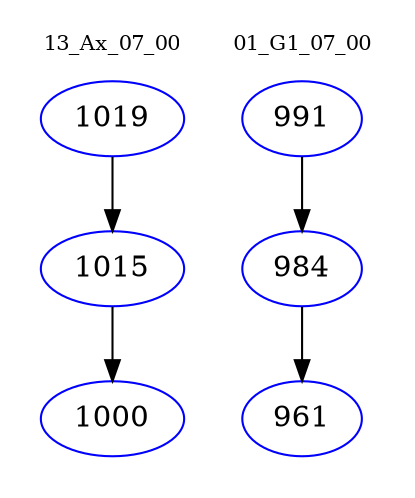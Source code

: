 digraph{
subgraph cluster_0 {
color = white
label = "13_Ax_07_00";
fontsize=10;
T0_1019 [label="1019", color="blue"]
T0_1019 -> T0_1015 [color="black"]
T0_1015 [label="1015", color="blue"]
T0_1015 -> T0_1000 [color="black"]
T0_1000 [label="1000", color="blue"]
}
subgraph cluster_1 {
color = white
label = "01_G1_07_00";
fontsize=10;
T1_991 [label="991", color="blue"]
T1_991 -> T1_984 [color="black"]
T1_984 [label="984", color="blue"]
T1_984 -> T1_961 [color="black"]
T1_961 [label="961", color="blue"]
}
}
